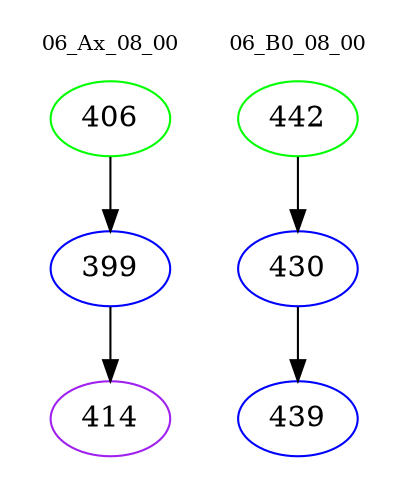 digraph{
subgraph cluster_0 {
color = white
label = "06_Ax_08_00";
fontsize=10;
T0_406 [label="406", color="green"]
T0_406 -> T0_399 [color="black"]
T0_399 [label="399", color="blue"]
T0_399 -> T0_414 [color="black"]
T0_414 [label="414", color="purple"]
}
subgraph cluster_1 {
color = white
label = "06_B0_08_00";
fontsize=10;
T1_442 [label="442", color="green"]
T1_442 -> T1_430 [color="black"]
T1_430 [label="430", color="blue"]
T1_430 -> T1_439 [color="black"]
T1_439 [label="439", color="blue"]
}
}

